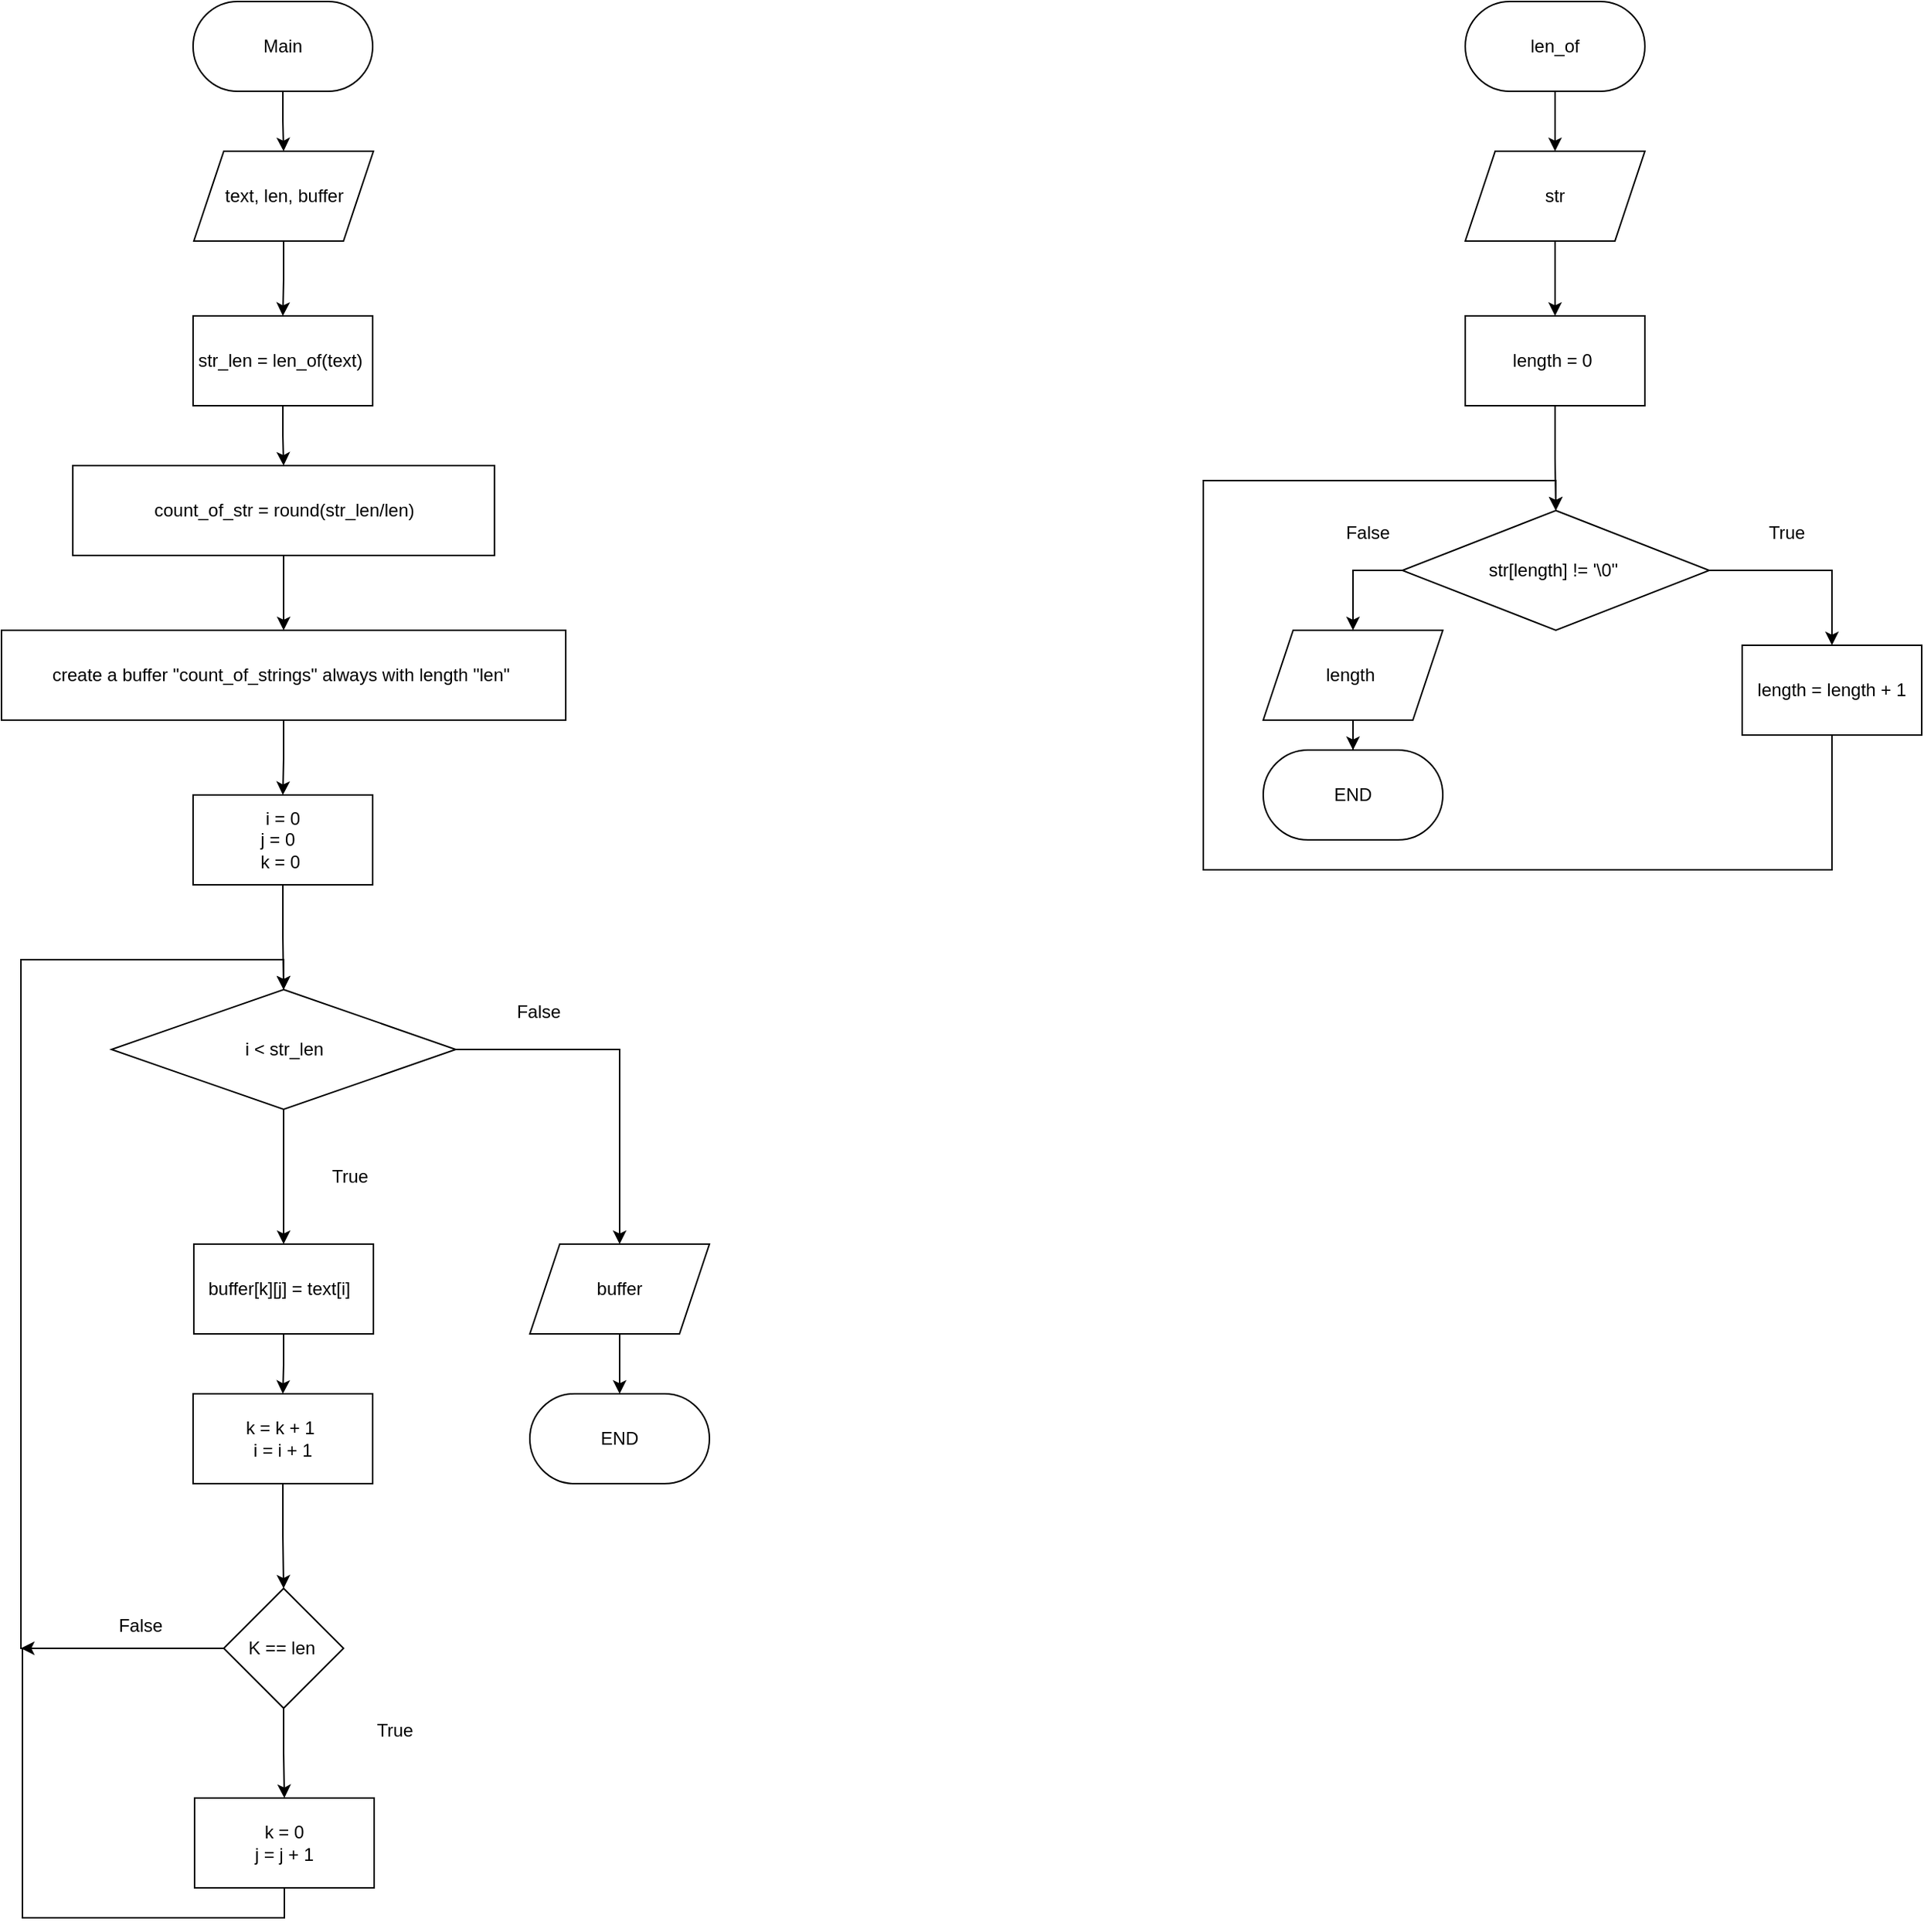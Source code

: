 <mxfile version="26.2.2">
  <diagram name="Page-1" id="Hhh5Kx4GbDorqoG6dygU">
    <mxGraphModel dx="3368" dy="1763" grid="1" gridSize="10" guides="1" tooltips="1" connect="1" arrows="1" fold="1" page="1" pageScale="1" pageWidth="850" pageHeight="1100" math="0" shadow="0">
      <root>
        <mxCell id="0" />
        <mxCell id="1" parent="0" />
        <mxCell id="pewo86qtNxPtT0lYpOGj-1" value="Main" style="rounded=1;whiteSpace=wrap;html=1;arcSize=50;" parent="1" vertex="1">
          <mxGeometry x="365" y="50" width="120" height="60" as="geometry" />
        </mxCell>
        <mxCell id="lPAdNjIgKo7yaj3KuxFp-8" value="" style="edgeStyle=orthogonalEdgeStyle;rounded=0;orthogonalLoop=1;jettySize=auto;html=1;" parent="1" source="pewo86qtNxPtT0lYpOGj-1" target="lPAdNjIgKo7yaj3KuxFp-7" edge="1">
          <mxGeometry relative="1" as="geometry">
            <mxPoint x="425" y="110" as="sourcePoint" />
            <mxPoint x="425" y="290" as="targetPoint" />
          </mxGeometry>
        </mxCell>
        <mxCell id="9sz37O4IxWua-jBM8nXy-17" style="edgeStyle=orthogonalEdgeStyle;rounded=0;orthogonalLoop=1;jettySize=auto;html=1;" edge="1" parent="1" source="lPAdNjIgKo7yaj3KuxFp-7" target="9sz37O4IxWua-jBM8nXy-16">
          <mxGeometry relative="1" as="geometry" />
        </mxCell>
        <mxCell id="lPAdNjIgKo7yaj3KuxFp-7" value="text, len, buffer" style="shape=parallelogram;perimeter=parallelogramPerimeter;whiteSpace=wrap;html=1;fixedSize=1;" parent="1" vertex="1">
          <mxGeometry x="365.5" y="150" width="120" height="60" as="geometry" />
        </mxCell>
        <mxCell id="lPAdNjIgKo7yaj3KuxFp-15" value="" style="edgeStyle=orthogonalEdgeStyle;rounded=0;orthogonalLoop=1;jettySize=auto;html=1;" parent="1" source="lPAdNjIgKo7yaj3KuxFp-13" target="lPAdNjIgKo7yaj3KuxFp-14" edge="1">
          <mxGeometry relative="1" as="geometry" />
        </mxCell>
        <mxCell id="lPAdNjIgKo7yaj3KuxFp-13" value="len_of" style="rounded=1;whiteSpace=wrap;html=1;arcSize=50;" parent="1" vertex="1">
          <mxGeometry x="1215" y="50" width="120" height="60" as="geometry" />
        </mxCell>
        <mxCell id="9sz37O4IxWua-jBM8nXy-4" style="edgeStyle=orthogonalEdgeStyle;rounded=0;orthogonalLoop=1;jettySize=auto;html=1;" edge="1" parent="1" source="lPAdNjIgKo7yaj3KuxFp-14" target="9sz37O4IxWua-jBM8nXy-3">
          <mxGeometry relative="1" as="geometry" />
        </mxCell>
        <mxCell id="lPAdNjIgKo7yaj3KuxFp-14" value="str" style="shape=parallelogram;perimeter=parallelogramPerimeter;whiteSpace=wrap;html=1;fixedSize=1;" parent="1" vertex="1">
          <mxGeometry x="1215" y="150" width="120" height="60" as="geometry" />
        </mxCell>
        <mxCell id="9sz37O4IxWua-jBM8nXy-8" style="edgeStyle=orthogonalEdgeStyle;rounded=0;orthogonalLoop=1;jettySize=auto;html=1;" edge="1" parent="1" source="9sz37O4IxWua-jBM8nXy-1" target="9sz37O4IxWua-jBM8nXy-7">
          <mxGeometry relative="1" as="geometry" />
        </mxCell>
        <mxCell id="9sz37O4IxWua-jBM8nXy-13" style="edgeStyle=orthogonalEdgeStyle;rounded=0;orthogonalLoop=1;jettySize=auto;html=1;" edge="1" parent="1" source="9sz37O4IxWua-jBM8nXy-1" target="9sz37O4IxWua-jBM8nXy-12">
          <mxGeometry relative="1" as="geometry">
            <Array as="points">
              <mxPoint x="1140" y="430" />
            </Array>
          </mxGeometry>
        </mxCell>
        <mxCell id="9sz37O4IxWua-jBM8nXy-1" value="str[length] != &#39;\0&quot;&amp;nbsp;" style="rhombus;whiteSpace=wrap;html=1;" vertex="1" parent="1">
          <mxGeometry x="1173" y="390" width="205" height="80" as="geometry" />
        </mxCell>
        <mxCell id="9sz37O4IxWua-jBM8nXy-5" style="edgeStyle=orthogonalEdgeStyle;rounded=0;orthogonalLoop=1;jettySize=auto;html=1;" edge="1" parent="1" source="9sz37O4IxWua-jBM8nXy-3" target="9sz37O4IxWua-jBM8nXy-1">
          <mxGeometry relative="1" as="geometry" />
        </mxCell>
        <mxCell id="9sz37O4IxWua-jBM8nXy-3" value="length = 0&amp;nbsp;" style="rounded=0;whiteSpace=wrap;html=1;" vertex="1" parent="1">
          <mxGeometry x="1215" y="260" width="120" height="60" as="geometry" />
        </mxCell>
        <mxCell id="9sz37O4IxWua-jBM8nXy-6" value="True" style="text;strokeColor=none;align=center;fillColor=none;html=1;verticalAlign=middle;whiteSpace=wrap;rounded=0;" vertex="1" parent="1">
          <mxGeometry x="1400" y="390" width="60" height="30" as="geometry" />
        </mxCell>
        <mxCell id="9sz37O4IxWua-jBM8nXy-9" style="edgeStyle=orthogonalEdgeStyle;rounded=0;orthogonalLoop=1;jettySize=auto;html=1;entryX=0.5;entryY=0;entryDx=0;entryDy=0;" edge="1" parent="1" source="9sz37O4IxWua-jBM8nXy-7" target="9sz37O4IxWua-jBM8nXy-1">
          <mxGeometry relative="1" as="geometry">
            <Array as="points">
              <mxPoint x="1460" y="630" />
              <mxPoint x="1040" y="630" />
              <mxPoint x="1040" y="370" />
              <mxPoint x="1276" y="370" />
            </Array>
          </mxGeometry>
        </mxCell>
        <mxCell id="9sz37O4IxWua-jBM8nXy-7" value="length = length + 1" style="rounded=0;whiteSpace=wrap;html=1;" vertex="1" parent="1">
          <mxGeometry x="1400" y="480" width="120" height="60" as="geometry" />
        </mxCell>
        <mxCell id="9sz37O4IxWua-jBM8nXy-10" value="False" style="text;strokeColor=none;align=center;fillColor=none;html=1;verticalAlign=middle;whiteSpace=wrap;rounded=0;" vertex="1" parent="1">
          <mxGeometry x="1120" y="390" width="60" height="30" as="geometry" />
        </mxCell>
        <mxCell id="9sz37O4IxWua-jBM8nXy-15" style="edgeStyle=orthogonalEdgeStyle;rounded=0;orthogonalLoop=1;jettySize=auto;html=1;" edge="1" parent="1" source="9sz37O4IxWua-jBM8nXy-12" target="9sz37O4IxWua-jBM8nXy-14">
          <mxGeometry relative="1" as="geometry" />
        </mxCell>
        <mxCell id="9sz37O4IxWua-jBM8nXy-12" value="length&amp;nbsp;" style="shape=parallelogram;perimeter=parallelogramPerimeter;whiteSpace=wrap;html=1;fixedSize=1;" vertex="1" parent="1">
          <mxGeometry x="1080" y="470" width="120" height="60" as="geometry" />
        </mxCell>
        <mxCell id="9sz37O4IxWua-jBM8nXy-14" value="END" style="rounded=1;whiteSpace=wrap;html=1;arcSize=50;" vertex="1" parent="1">
          <mxGeometry x="1080" y="550" width="120" height="60" as="geometry" />
        </mxCell>
        <mxCell id="9sz37O4IxWua-jBM8nXy-19" style="edgeStyle=orthogonalEdgeStyle;rounded=0;orthogonalLoop=1;jettySize=auto;html=1;" edge="1" parent="1" source="9sz37O4IxWua-jBM8nXy-16" target="9sz37O4IxWua-jBM8nXy-18">
          <mxGeometry relative="1" as="geometry" />
        </mxCell>
        <mxCell id="9sz37O4IxWua-jBM8nXy-16" value="str_len = len_of(text)&amp;nbsp;" style="rounded=0;whiteSpace=wrap;html=1;" vertex="1" parent="1">
          <mxGeometry x="365" y="260" width="120" height="60" as="geometry" />
        </mxCell>
        <mxCell id="9sz37O4IxWua-jBM8nXy-21" style="edgeStyle=orthogonalEdgeStyle;rounded=0;orthogonalLoop=1;jettySize=auto;html=1;" edge="1" parent="1" source="9sz37O4IxWua-jBM8nXy-18" target="9sz37O4IxWua-jBM8nXy-20">
          <mxGeometry relative="1" as="geometry" />
        </mxCell>
        <mxCell id="9sz37O4IxWua-jBM8nXy-18" value="count_of_str = round(str_len/len)" style="rounded=0;whiteSpace=wrap;html=1;" vertex="1" parent="1">
          <mxGeometry x="284.63" y="360" width="281.75" height="60" as="geometry" />
        </mxCell>
        <mxCell id="9sz37O4IxWua-jBM8nXy-23" style="edgeStyle=orthogonalEdgeStyle;rounded=0;orthogonalLoop=1;jettySize=auto;html=1;" edge="1" parent="1" source="9sz37O4IxWua-jBM8nXy-20" target="9sz37O4IxWua-jBM8nXy-22">
          <mxGeometry relative="1" as="geometry" />
        </mxCell>
        <mxCell id="9sz37O4IxWua-jBM8nXy-20" value="create a buffer &quot;count_of_strings&quot; always with length &quot;len&quot;&amp;nbsp;" style="rounded=0;whiteSpace=wrap;html=1;" vertex="1" parent="1">
          <mxGeometry x="237" y="470" width="377" height="60" as="geometry" />
        </mxCell>
        <mxCell id="9sz37O4IxWua-jBM8nXy-25" style="edgeStyle=orthogonalEdgeStyle;rounded=0;orthogonalLoop=1;jettySize=auto;html=1;" edge="1" parent="1" source="9sz37O4IxWua-jBM8nXy-22" target="9sz37O4IxWua-jBM8nXy-24">
          <mxGeometry relative="1" as="geometry" />
        </mxCell>
        <mxCell id="9sz37O4IxWua-jBM8nXy-22" value="i = 0&lt;br&gt;j = 0&amp;nbsp;&amp;nbsp;&lt;div&gt;k = 0&amp;nbsp;&lt;/div&gt;" style="rounded=0;whiteSpace=wrap;html=1;" vertex="1" parent="1">
          <mxGeometry x="365" y="580" width="120" height="60" as="geometry" />
        </mxCell>
        <mxCell id="9sz37O4IxWua-jBM8nXy-27" style="edgeStyle=orthogonalEdgeStyle;rounded=0;orthogonalLoop=1;jettySize=auto;html=1;" edge="1" parent="1" source="9sz37O4IxWua-jBM8nXy-24" target="9sz37O4IxWua-jBM8nXy-26">
          <mxGeometry relative="1" as="geometry" />
        </mxCell>
        <mxCell id="9sz37O4IxWua-jBM8nXy-43" style="edgeStyle=orthogonalEdgeStyle;rounded=0;orthogonalLoop=1;jettySize=auto;html=1;" edge="1" parent="1" source="9sz37O4IxWua-jBM8nXy-24" target="9sz37O4IxWua-jBM8nXy-42">
          <mxGeometry relative="1" as="geometry" />
        </mxCell>
        <mxCell id="9sz37O4IxWua-jBM8nXy-24" value="i &amp;lt; str_len" style="rhombus;whiteSpace=wrap;html=1;" vertex="1" parent="1">
          <mxGeometry x="310.5" y="710" width="230" height="80" as="geometry" />
        </mxCell>
        <mxCell id="9sz37O4IxWua-jBM8nXy-30" style="edgeStyle=orthogonalEdgeStyle;rounded=0;orthogonalLoop=1;jettySize=auto;html=1;" edge="1" parent="1" source="9sz37O4IxWua-jBM8nXy-26" target="9sz37O4IxWua-jBM8nXy-29">
          <mxGeometry relative="1" as="geometry" />
        </mxCell>
        <mxCell id="9sz37O4IxWua-jBM8nXy-26" value="buffer[k][j] = text[i]&amp;nbsp;&amp;nbsp;" style="rounded=0;whiteSpace=wrap;html=1;" vertex="1" parent="1">
          <mxGeometry x="365.5" y="880" width="120" height="60" as="geometry" />
        </mxCell>
        <mxCell id="9sz37O4IxWua-jBM8nXy-28" value="True" style="text;strokeColor=none;align=center;fillColor=none;html=1;verticalAlign=middle;whiteSpace=wrap;rounded=0;" vertex="1" parent="1">
          <mxGeometry x="440" y="820" width="60" height="30" as="geometry" />
        </mxCell>
        <mxCell id="9sz37O4IxWua-jBM8nXy-33" style="edgeStyle=orthogonalEdgeStyle;rounded=0;orthogonalLoop=1;jettySize=auto;html=1;" edge="1" parent="1" source="9sz37O4IxWua-jBM8nXy-29" target="9sz37O4IxWua-jBM8nXy-32">
          <mxGeometry relative="1" as="geometry" />
        </mxCell>
        <mxCell id="9sz37O4IxWua-jBM8nXy-29" value="k = k + 1&amp;nbsp;&lt;br&gt;i = i + 1" style="rounded=0;whiteSpace=wrap;html=1;" vertex="1" parent="1">
          <mxGeometry x="365" y="980" width="120" height="60" as="geometry" />
        </mxCell>
        <mxCell id="9sz37O4IxWua-jBM8nXy-36" style="edgeStyle=orthogonalEdgeStyle;rounded=0;orthogonalLoop=1;jettySize=auto;html=1;" edge="1" parent="1" source="9sz37O4IxWua-jBM8nXy-32" target="9sz37O4IxWua-jBM8nXy-35">
          <mxGeometry relative="1" as="geometry" />
        </mxCell>
        <mxCell id="9sz37O4IxWua-jBM8nXy-38" style="edgeStyle=orthogonalEdgeStyle;rounded=0;orthogonalLoop=1;jettySize=auto;html=1;entryX=0.5;entryY=0;entryDx=0;entryDy=0;" edge="1" parent="1" source="9sz37O4IxWua-jBM8nXy-32" target="9sz37O4IxWua-jBM8nXy-24">
          <mxGeometry relative="1" as="geometry">
            <Array as="points">
              <mxPoint x="250" y="1150" />
              <mxPoint x="250" y="690" />
              <mxPoint x="426" y="690" />
            </Array>
          </mxGeometry>
        </mxCell>
        <mxCell id="9sz37O4IxWua-jBM8nXy-32" value="K == len&amp;nbsp;" style="rhombus;whiteSpace=wrap;html=1;" vertex="1" parent="1">
          <mxGeometry x="385.51" y="1110" width="80" height="80" as="geometry" />
        </mxCell>
        <mxCell id="9sz37O4IxWua-jBM8nXy-34" value="True" style="text;strokeColor=none;align=center;fillColor=none;html=1;verticalAlign=middle;whiteSpace=wrap;rounded=0;" vertex="1" parent="1">
          <mxGeometry x="470" y="1190" width="60" height="30" as="geometry" />
        </mxCell>
        <mxCell id="9sz37O4IxWua-jBM8nXy-41" style="edgeStyle=orthogonalEdgeStyle;rounded=0;orthogonalLoop=1;jettySize=auto;html=1;" edge="1" parent="1" source="9sz37O4IxWua-jBM8nXy-35">
          <mxGeometry relative="1" as="geometry">
            <mxPoint x="250" y="1150" as="targetPoint" />
            <Array as="points">
              <mxPoint x="426" y="1330" />
              <mxPoint x="251" y="1330" />
              <mxPoint x="251" y="1150" />
            </Array>
          </mxGeometry>
        </mxCell>
        <mxCell id="9sz37O4IxWua-jBM8nXy-35" value="k = 0&lt;div&gt;j = j + 1&lt;/div&gt;" style="rounded=0;whiteSpace=wrap;html=1;" vertex="1" parent="1">
          <mxGeometry x="366" y="1250" width="120" height="60" as="geometry" />
        </mxCell>
        <mxCell id="9sz37O4IxWua-jBM8nXy-39" value="False" style="text;strokeColor=none;align=center;fillColor=none;html=1;verticalAlign=middle;whiteSpace=wrap;rounded=0;" vertex="1" parent="1">
          <mxGeometry x="300" y="1120" width="60" height="30" as="geometry" />
        </mxCell>
        <mxCell id="9sz37O4IxWua-jBM8nXy-46" style="edgeStyle=orthogonalEdgeStyle;rounded=0;orthogonalLoop=1;jettySize=auto;html=1;" edge="1" parent="1" source="9sz37O4IxWua-jBM8nXy-42" target="9sz37O4IxWua-jBM8nXy-45">
          <mxGeometry relative="1" as="geometry" />
        </mxCell>
        <mxCell id="9sz37O4IxWua-jBM8nXy-42" value="buffer" style="shape=parallelogram;perimeter=parallelogramPerimeter;whiteSpace=wrap;html=1;fixedSize=1;" vertex="1" parent="1">
          <mxGeometry x="590" y="880" width="120" height="60" as="geometry" />
        </mxCell>
        <mxCell id="9sz37O4IxWua-jBM8nXy-44" value="False" style="text;strokeColor=none;align=center;fillColor=none;html=1;verticalAlign=middle;whiteSpace=wrap;rounded=0;" vertex="1" parent="1">
          <mxGeometry x="566.38" y="710" width="60" height="30" as="geometry" />
        </mxCell>
        <mxCell id="9sz37O4IxWua-jBM8nXy-45" value="END" style="rounded=1;whiteSpace=wrap;html=1;arcSize=50;" vertex="1" parent="1">
          <mxGeometry x="590" y="980" width="120" height="60" as="geometry" />
        </mxCell>
      </root>
    </mxGraphModel>
  </diagram>
</mxfile>
